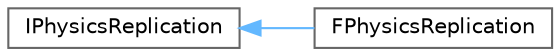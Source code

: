 digraph "Graphical Class Hierarchy"
{
 // INTERACTIVE_SVG=YES
 // LATEX_PDF_SIZE
  bgcolor="transparent";
  edge [fontname=Helvetica,fontsize=10,labelfontname=Helvetica,labelfontsize=10];
  node [fontname=Helvetica,fontsize=10,shape=box,height=0.2,width=0.4];
  rankdir="LR";
  Node0 [id="Node000000",label="IPhysicsReplication",height=0.2,width=0.4,color="grey40", fillcolor="white", style="filled",URL="$d7/d84/classIPhysicsReplication.html",tooltip=" "];
  Node0 -> Node1 [id="edge5538_Node000000_Node000001",dir="back",color="steelblue1",style="solid",tooltip=" "];
  Node1 [id="Node000001",label="FPhysicsReplication",height=0.2,width=0.4,color="grey40", fillcolor="white", style="filled",URL="$d8/d5f/classFPhysicsReplication.html",tooltip=" "];
}
